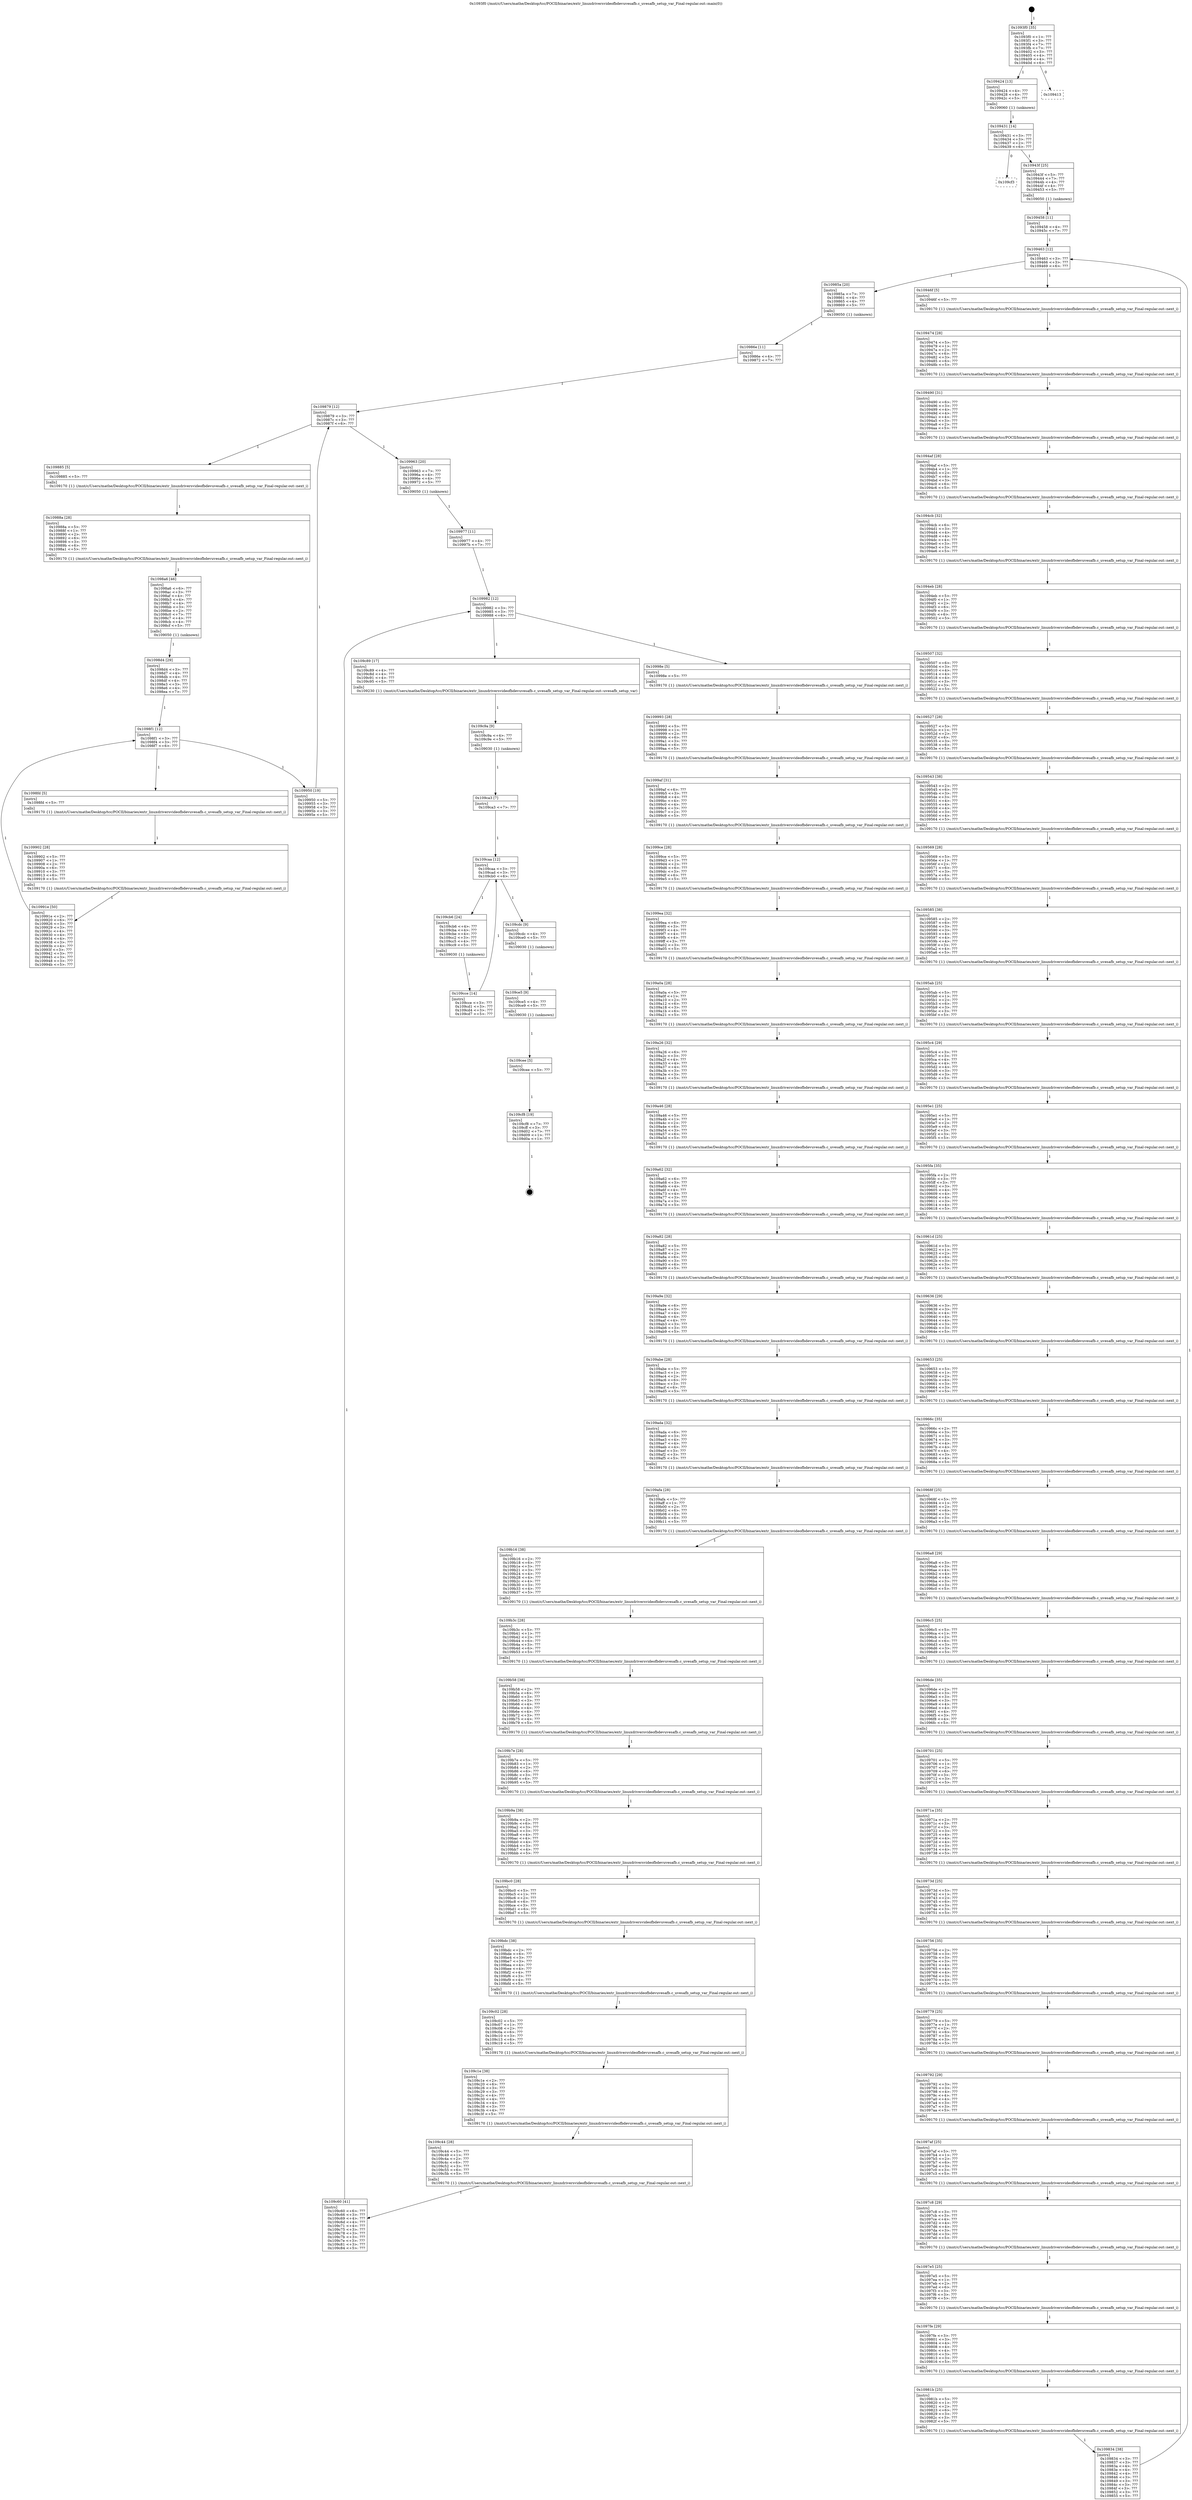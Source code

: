 digraph "0x1093f0" {
  label = "0x1093f0 (/mnt/c/Users/mathe/Desktop/tcc/POCII/binaries/extr_linuxdriversvideofbdevuvesafb.c_uvesafb_setup_var_Final-regular.out::main(0))"
  labelloc = "t"
  node[shape=record]

  Entry [label="",width=0.3,height=0.3,shape=circle,fillcolor=black,style=filled]
  "0x1093f0" [label="{
     0x1093f0 [35]\l
     | [instrs]\l
     &nbsp;&nbsp;0x1093f0 \<+1\>: ???\l
     &nbsp;&nbsp;0x1093f1 \<+3\>: ???\l
     &nbsp;&nbsp;0x1093f4 \<+7\>: ???\l
     &nbsp;&nbsp;0x1093fb \<+7\>: ???\l
     &nbsp;&nbsp;0x109402 \<+3\>: ???\l
     &nbsp;&nbsp;0x109405 \<+4\>: ???\l
     &nbsp;&nbsp;0x109409 \<+4\>: ???\l
     &nbsp;&nbsp;0x10940d \<+6\>: ???\l
  }"]
  "0x109424" [label="{
     0x109424 [13]\l
     | [instrs]\l
     &nbsp;&nbsp;0x109424 \<+4\>: ???\l
     &nbsp;&nbsp;0x109428 \<+4\>: ???\l
     &nbsp;&nbsp;0x10942c \<+5\>: ???\l
     | [calls]\l
     &nbsp;&nbsp;0x109060 \{1\} (unknown)\l
  }"]
  "0x109413" [label="{
     0x109413\l
  }", style=dashed]
  "0x109431" [label="{
     0x109431 [14]\l
     | [instrs]\l
     &nbsp;&nbsp;0x109431 \<+3\>: ???\l
     &nbsp;&nbsp;0x109434 \<+3\>: ???\l
     &nbsp;&nbsp;0x109437 \<+2\>: ???\l
     &nbsp;&nbsp;0x109439 \<+6\>: ???\l
  }"]
  "0x109cf3" [label="{
     0x109cf3\l
  }", style=dashed]
  "0x10943f" [label="{
     0x10943f [25]\l
     | [instrs]\l
     &nbsp;&nbsp;0x10943f \<+5\>: ???\l
     &nbsp;&nbsp;0x109444 \<+7\>: ???\l
     &nbsp;&nbsp;0x10944b \<+4\>: ???\l
     &nbsp;&nbsp;0x10944f \<+4\>: ???\l
     &nbsp;&nbsp;0x109453 \<+5\>: ???\l
     | [calls]\l
     &nbsp;&nbsp;0x109050 \{1\} (unknown)\l
  }"]
  Exit [label="",width=0.3,height=0.3,shape=circle,fillcolor=black,style=filled,peripheries=2]
  "0x109463" [label="{
     0x109463 [12]\l
     | [instrs]\l
     &nbsp;&nbsp;0x109463 \<+3\>: ???\l
     &nbsp;&nbsp;0x109466 \<+3\>: ???\l
     &nbsp;&nbsp;0x109469 \<+6\>: ???\l
  }"]
  "0x10985a" [label="{
     0x10985a [20]\l
     | [instrs]\l
     &nbsp;&nbsp;0x10985a \<+7\>: ???\l
     &nbsp;&nbsp;0x109861 \<+4\>: ???\l
     &nbsp;&nbsp;0x109865 \<+4\>: ???\l
     &nbsp;&nbsp;0x109869 \<+5\>: ???\l
     | [calls]\l
     &nbsp;&nbsp;0x109050 \{1\} (unknown)\l
  }"]
  "0x10946f" [label="{
     0x10946f [5]\l
     | [instrs]\l
     &nbsp;&nbsp;0x10946f \<+5\>: ???\l
     | [calls]\l
     &nbsp;&nbsp;0x109170 \{1\} (/mnt/c/Users/mathe/Desktop/tcc/POCII/binaries/extr_linuxdriversvideofbdevuvesafb.c_uvesafb_setup_var_Final-regular.out::next_i)\l
  }"]
  "0x109474" [label="{
     0x109474 [28]\l
     | [instrs]\l
     &nbsp;&nbsp;0x109474 \<+5\>: ???\l
     &nbsp;&nbsp;0x109479 \<+1\>: ???\l
     &nbsp;&nbsp;0x10947a \<+2\>: ???\l
     &nbsp;&nbsp;0x10947c \<+6\>: ???\l
     &nbsp;&nbsp;0x109482 \<+3\>: ???\l
     &nbsp;&nbsp;0x109485 \<+6\>: ???\l
     &nbsp;&nbsp;0x10948b \<+5\>: ???\l
     | [calls]\l
     &nbsp;&nbsp;0x109170 \{1\} (/mnt/c/Users/mathe/Desktop/tcc/POCII/binaries/extr_linuxdriversvideofbdevuvesafb.c_uvesafb_setup_var_Final-regular.out::next_i)\l
  }"]
  "0x109490" [label="{
     0x109490 [31]\l
     | [instrs]\l
     &nbsp;&nbsp;0x109490 \<+6\>: ???\l
     &nbsp;&nbsp;0x109496 \<+3\>: ???\l
     &nbsp;&nbsp;0x109499 \<+4\>: ???\l
     &nbsp;&nbsp;0x10949d \<+4\>: ???\l
     &nbsp;&nbsp;0x1094a1 \<+4\>: ???\l
     &nbsp;&nbsp;0x1094a5 \<+3\>: ???\l
     &nbsp;&nbsp;0x1094a8 \<+2\>: ???\l
     &nbsp;&nbsp;0x1094aa \<+5\>: ???\l
     | [calls]\l
     &nbsp;&nbsp;0x109170 \{1\} (/mnt/c/Users/mathe/Desktop/tcc/POCII/binaries/extr_linuxdriversvideofbdevuvesafb.c_uvesafb_setup_var_Final-regular.out::next_i)\l
  }"]
  "0x1094af" [label="{
     0x1094af [28]\l
     | [instrs]\l
     &nbsp;&nbsp;0x1094af \<+5\>: ???\l
     &nbsp;&nbsp;0x1094b4 \<+1\>: ???\l
     &nbsp;&nbsp;0x1094b5 \<+2\>: ???\l
     &nbsp;&nbsp;0x1094b7 \<+6\>: ???\l
     &nbsp;&nbsp;0x1094bd \<+3\>: ???\l
     &nbsp;&nbsp;0x1094c0 \<+6\>: ???\l
     &nbsp;&nbsp;0x1094c6 \<+5\>: ???\l
     | [calls]\l
     &nbsp;&nbsp;0x109170 \{1\} (/mnt/c/Users/mathe/Desktop/tcc/POCII/binaries/extr_linuxdriversvideofbdevuvesafb.c_uvesafb_setup_var_Final-regular.out::next_i)\l
  }"]
  "0x1094cb" [label="{
     0x1094cb [32]\l
     | [instrs]\l
     &nbsp;&nbsp;0x1094cb \<+6\>: ???\l
     &nbsp;&nbsp;0x1094d1 \<+3\>: ???\l
     &nbsp;&nbsp;0x1094d4 \<+4\>: ???\l
     &nbsp;&nbsp;0x1094d8 \<+4\>: ???\l
     &nbsp;&nbsp;0x1094dc \<+4\>: ???\l
     &nbsp;&nbsp;0x1094e0 \<+3\>: ???\l
     &nbsp;&nbsp;0x1094e3 \<+3\>: ???\l
     &nbsp;&nbsp;0x1094e6 \<+5\>: ???\l
     | [calls]\l
     &nbsp;&nbsp;0x109170 \{1\} (/mnt/c/Users/mathe/Desktop/tcc/POCII/binaries/extr_linuxdriversvideofbdevuvesafb.c_uvesafb_setup_var_Final-regular.out::next_i)\l
  }"]
  "0x1094eb" [label="{
     0x1094eb [28]\l
     | [instrs]\l
     &nbsp;&nbsp;0x1094eb \<+5\>: ???\l
     &nbsp;&nbsp;0x1094f0 \<+1\>: ???\l
     &nbsp;&nbsp;0x1094f1 \<+2\>: ???\l
     &nbsp;&nbsp;0x1094f3 \<+6\>: ???\l
     &nbsp;&nbsp;0x1094f9 \<+3\>: ???\l
     &nbsp;&nbsp;0x1094fc \<+6\>: ???\l
     &nbsp;&nbsp;0x109502 \<+5\>: ???\l
     | [calls]\l
     &nbsp;&nbsp;0x109170 \{1\} (/mnt/c/Users/mathe/Desktop/tcc/POCII/binaries/extr_linuxdriversvideofbdevuvesafb.c_uvesafb_setup_var_Final-regular.out::next_i)\l
  }"]
  "0x109507" [label="{
     0x109507 [32]\l
     | [instrs]\l
     &nbsp;&nbsp;0x109507 \<+6\>: ???\l
     &nbsp;&nbsp;0x10950d \<+3\>: ???\l
     &nbsp;&nbsp;0x109510 \<+4\>: ???\l
     &nbsp;&nbsp;0x109514 \<+4\>: ???\l
     &nbsp;&nbsp;0x109518 \<+4\>: ???\l
     &nbsp;&nbsp;0x10951c \<+3\>: ???\l
     &nbsp;&nbsp;0x10951f \<+3\>: ???\l
     &nbsp;&nbsp;0x109522 \<+5\>: ???\l
     | [calls]\l
     &nbsp;&nbsp;0x109170 \{1\} (/mnt/c/Users/mathe/Desktop/tcc/POCII/binaries/extr_linuxdriversvideofbdevuvesafb.c_uvesafb_setup_var_Final-regular.out::next_i)\l
  }"]
  "0x109527" [label="{
     0x109527 [28]\l
     | [instrs]\l
     &nbsp;&nbsp;0x109527 \<+5\>: ???\l
     &nbsp;&nbsp;0x10952c \<+1\>: ???\l
     &nbsp;&nbsp;0x10952d \<+2\>: ???\l
     &nbsp;&nbsp;0x10952f \<+6\>: ???\l
     &nbsp;&nbsp;0x109535 \<+3\>: ???\l
     &nbsp;&nbsp;0x109538 \<+6\>: ???\l
     &nbsp;&nbsp;0x10953e \<+5\>: ???\l
     | [calls]\l
     &nbsp;&nbsp;0x109170 \{1\} (/mnt/c/Users/mathe/Desktop/tcc/POCII/binaries/extr_linuxdriversvideofbdevuvesafb.c_uvesafb_setup_var_Final-regular.out::next_i)\l
  }"]
  "0x109543" [label="{
     0x109543 [38]\l
     | [instrs]\l
     &nbsp;&nbsp;0x109543 \<+2\>: ???\l
     &nbsp;&nbsp;0x109545 \<+6\>: ???\l
     &nbsp;&nbsp;0x10954b \<+3\>: ???\l
     &nbsp;&nbsp;0x10954e \<+3\>: ???\l
     &nbsp;&nbsp;0x109551 \<+4\>: ???\l
     &nbsp;&nbsp;0x109555 \<+4\>: ???\l
     &nbsp;&nbsp;0x109559 \<+4\>: ???\l
     &nbsp;&nbsp;0x10955d \<+3\>: ???\l
     &nbsp;&nbsp;0x109560 \<+4\>: ???\l
     &nbsp;&nbsp;0x109564 \<+5\>: ???\l
     | [calls]\l
     &nbsp;&nbsp;0x109170 \{1\} (/mnt/c/Users/mathe/Desktop/tcc/POCII/binaries/extr_linuxdriversvideofbdevuvesafb.c_uvesafb_setup_var_Final-regular.out::next_i)\l
  }"]
  "0x109569" [label="{
     0x109569 [28]\l
     | [instrs]\l
     &nbsp;&nbsp;0x109569 \<+5\>: ???\l
     &nbsp;&nbsp;0x10956e \<+1\>: ???\l
     &nbsp;&nbsp;0x10956f \<+2\>: ???\l
     &nbsp;&nbsp;0x109571 \<+6\>: ???\l
     &nbsp;&nbsp;0x109577 \<+3\>: ???\l
     &nbsp;&nbsp;0x10957a \<+6\>: ???\l
     &nbsp;&nbsp;0x109580 \<+5\>: ???\l
     | [calls]\l
     &nbsp;&nbsp;0x109170 \{1\} (/mnt/c/Users/mathe/Desktop/tcc/POCII/binaries/extr_linuxdriversvideofbdevuvesafb.c_uvesafb_setup_var_Final-regular.out::next_i)\l
  }"]
  "0x109585" [label="{
     0x109585 [38]\l
     | [instrs]\l
     &nbsp;&nbsp;0x109585 \<+2\>: ???\l
     &nbsp;&nbsp;0x109587 \<+6\>: ???\l
     &nbsp;&nbsp;0x10958d \<+3\>: ???\l
     &nbsp;&nbsp;0x109590 \<+3\>: ???\l
     &nbsp;&nbsp;0x109593 \<+4\>: ???\l
     &nbsp;&nbsp;0x109597 \<+4\>: ???\l
     &nbsp;&nbsp;0x10959b \<+4\>: ???\l
     &nbsp;&nbsp;0x10959f \<+3\>: ???\l
     &nbsp;&nbsp;0x1095a2 \<+4\>: ???\l
     &nbsp;&nbsp;0x1095a6 \<+5\>: ???\l
     | [calls]\l
     &nbsp;&nbsp;0x109170 \{1\} (/mnt/c/Users/mathe/Desktop/tcc/POCII/binaries/extr_linuxdriversvideofbdevuvesafb.c_uvesafb_setup_var_Final-regular.out::next_i)\l
  }"]
  "0x1095ab" [label="{
     0x1095ab [25]\l
     | [instrs]\l
     &nbsp;&nbsp;0x1095ab \<+5\>: ???\l
     &nbsp;&nbsp;0x1095b0 \<+1\>: ???\l
     &nbsp;&nbsp;0x1095b1 \<+2\>: ???\l
     &nbsp;&nbsp;0x1095b3 \<+6\>: ???\l
     &nbsp;&nbsp;0x1095b9 \<+3\>: ???\l
     &nbsp;&nbsp;0x1095bc \<+3\>: ???\l
     &nbsp;&nbsp;0x1095bf \<+5\>: ???\l
     | [calls]\l
     &nbsp;&nbsp;0x109170 \{1\} (/mnt/c/Users/mathe/Desktop/tcc/POCII/binaries/extr_linuxdriversvideofbdevuvesafb.c_uvesafb_setup_var_Final-regular.out::next_i)\l
  }"]
  "0x1095c4" [label="{
     0x1095c4 [29]\l
     | [instrs]\l
     &nbsp;&nbsp;0x1095c4 \<+3\>: ???\l
     &nbsp;&nbsp;0x1095c7 \<+3\>: ???\l
     &nbsp;&nbsp;0x1095ca \<+4\>: ???\l
     &nbsp;&nbsp;0x1095ce \<+4\>: ???\l
     &nbsp;&nbsp;0x1095d2 \<+4\>: ???\l
     &nbsp;&nbsp;0x1095d6 \<+3\>: ???\l
     &nbsp;&nbsp;0x1095d9 \<+3\>: ???\l
     &nbsp;&nbsp;0x1095dc \<+5\>: ???\l
     | [calls]\l
     &nbsp;&nbsp;0x109170 \{1\} (/mnt/c/Users/mathe/Desktop/tcc/POCII/binaries/extr_linuxdriversvideofbdevuvesafb.c_uvesafb_setup_var_Final-regular.out::next_i)\l
  }"]
  "0x1095e1" [label="{
     0x1095e1 [25]\l
     | [instrs]\l
     &nbsp;&nbsp;0x1095e1 \<+5\>: ???\l
     &nbsp;&nbsp;0x1095e6 \<+1\>: ???\l
     &nbsp;&nbsp;0x1095e7 \<+2\>: ???\l
     &nbsp;&nbsp;0x1095e9 \<+6\>: ???\l
     &nbsp;&nbsp;0x1095ef \<+3\>: ???\l
     &nbsp;&nbsp;0x1095f2 \<+3\>: ???\l
     &nbsp;&nbsp;0x1095f5 \<+5\>: ???\l
     | [calls]\l
     &nbsp;&nbsp;0x109170 \{1\} (/mnt/c/Users/mathe/Desktop/tcc/POCII/binaries/extr_linuxdriversvideofbdevuvesafb.c_uvesafb_setup_var_Final-regular.out::next_i)\l
  }"]
  "0x1095fa" [label="{
     0x1095fa [35]\l
     | [instrs]\l
     &nbsp;&nbsp;0x1095fa \<+2\>: ???\l
     &nbsp;&nbsp;0x1095fc \<+3\>: ???\l
     &nbsp;&nbsp;0x1095ff \<+3\>: ???\l
     &nbsp;&nbsp;0x109602 \<+3\>: ???\l
     &nbsp;&nbsp;0x109605 \<+4\>: ???\l
     &nbsp;&nbsp;0x109609 \<+4\>: ???\l
     &nbsp;&nbsp;0x10960d \<+4\>: ???\l
     &nbsp;&nbsp;0x109611 \<+3\>: ???\l
     &nbsp;&nbsp;0x109614 \<+4\>: ???\l
     &nbsp;&nbsp;0x109618 \<+5\>: ???\l
     | [calls]\l
     &nbsp;&nbsp;0x109170 \{1\} (/mnt/c/Users/mathe/Desktop/tcc/POCII/binaries/extr_linuxdriversvideofbdevuvesafb.c_uvesafb_setup_var_Final-regular.out::next_i)\l
  }"]
  "0x10961d" [label="{
     0x10961d [25]\l
     | [instrs]\l
     &nbsp;&nbsp;0x10961d \<+5\>: ???\l
     &nbsp;&nbsp;0x109622 \<+1\>: ???\l
     &nbsp;&nbsp;0x109623 \<+2\>: ???\l
     &nbsp;&nbsp;0x109625 \<+6\>: ???\l
     &nbsp;&nbsp;0x10962b \<+3\>: ???\l
     &nbsp;&nbsp;0x10962e \<+3\>: ???\l
     &nbsp;&nbsp;0x109631 \<+5\>: ???\l
     | [calls]\l
     &nbsp;&nbsp;0x109170 \{1\} (/mnt/c/Users/mathe/Desktop/tcc/POCII/binaries/extr_linuxdriversvideofbdevuvesafb.c_uvesafb_setup_var_Final-regular.out::next_i)\l
  }"]
  "0x109636" [label="{
     0x109636 [29]\l
     | [instrs]\l
     &nbsp;&nbsp;0x109636 \<+3\>: ???\l
     &nbsp;&nbsp;0x109639 \<+3\>: ???\l
     &nbsp;&nbsp;0x10963c \<+4\>: ???\l
     &nbsp;&nbsp;0x109640 \<+4\>: ???\l
     &nbsp;&nbsp;0x109644 \<+4\>: ???\l
     &nbsp;&nbsp;0x109648 \<+3\>: ???\l
     &nbsp;&nbsp;0x10964b \<+3\>: ???\l
     &nbsp;&nbsp;0x10964e \<+5\>: ???\l
     | [calls]\l
     &nbsp;&nbsp;0x109170 \{1\} (/mnt/c/Users/mathe/Desktop/tcc/POCII/binaries/extr_linuxdriversvideofbdevuvesafb.c_uvesafb_setup_var_Final-regular.out::next_i)\l
  }"]
  "0x109653" [label="{
     0x109653 [25]\l
     | [instrs]\l
     &nbsp;&nbsp;0x109653 \<+5\>: ???\l
     &nbsp;&nbsp;0x109658 \<+1\>: ???\l
     &nbsp;&nbsp;0x109659 \<+2\>: ???\l
     &nbsp;&nbsp;0x10965b \<+6\>: ???\l
     &nbsp;&nbsp;0x109661 \<+3\>: ???\l
     &nbsp;&nbsp;0x109664 \<+3\>: ???\l
     &nbsp;&nbsp;0x109667 \<+5\>: ???\l
     | [calls]\l
     &nbsp;&nbsp;0x109170 \{1\} (/mnt/c/Users/mathe/Desktop/tcc/POCII/binaries/extr_linuxdriversvideofbdevuvesafb.c_uvesafb_setup_var_Final-regular.out::next_i)\l
  }"]
  "0x10966c" [label="{
     0x10966c [35]\l
     | [instrs]\l
     &nbsp;&nbsp;0x10966c \<+2\>: ???\l
     &nbsp;&nbsp;0x10966e \<+3\>: ???\l
     &nbsp;&nbsp;0x109671 \<+3\>: ???\l
     &nbsp;&nbsp;0x109674 \<+3\>: ???\l
     &nbsp;&nbsp;0x109677 \<+4\>: ???\l
     &nbsp;&nbsp;0x10967b \<+4\>: ???\l
     &nbsp;&nbsp;0x10967f \<+4\>: ???\l
     &nbsp;&nbsp;0x109683 \<+3\>: ???\l
     &nbsp;&nbsp;0x109686 \<+4\>: ???\l
     &nbsp;&nbsp;0x10968a \<+5\>: ???\l
     | [calls]\l
     &nbsp;&nbsp;0x109170 \{1\} (/mnt/c/Users/mathe/Desktop/tcc/POCII/binaries/extr_linuxdriversvideofbdevuvesafb.c_uvesafb_setup_var_Final-regular.out::next_i)\l
  }"]
  "0x10968f" [label="{
     0x10968f [25]\l
     | [instrs]\l
     &nbsp;&nbsp;0x10968f \<+5\>: ???\l
     &nbsp;&nbsp;0x109694 \<+1\>: ???\l
     &nbsp;&nbsp;0x109695 \<+2\>: ???\l
     &nbsp;&nbsp;0x109697 \<+6\>: ???\l
     &nbsp;&nbsp;0x10969d \<+3\>: ???\l
     &nbsp;&nbsp;0x1096a0 \<+3\>: ???\l
     &nbsp;&nbsp;0x1096a3 \<+5\>: ???\l
     | [calls]\l
     &nbsp;&nbsp;0x109170 \{1\} (/mnt/c/Users/mathe/Desktop/tcc/POCII/binaries/extr_linuxdriversvideofbdevuvesafb.c_uvesafb_setup_var_Final-regular.out::next_i)\l
  }"]
  "0x1096a8" [label="{
     0x1096a8 [29]\l
     | [instrs]\l
     &nbsp;&nbsp;0x1096a8 \<+3\>: ???\l
     &nbsp;&nbsp;0x1096ab \<+3\>: ???\l
     &nbsp;&nbsp;0x1096ae \<+4\>: ???\l
     &nbsp;&nbsp;0x1096b2 \<+4\>: ???\l
     &nbsp;&nbsp;0x1096b6 \<+4\>: ???\l
     &nbsp;&nbsp;0x1096ba \<+3\>: ???\l
     &nbsp;&nbsp;0x1096bd \<+3\>: ???\l
     &nbsp;&nbsp;0x1096c0 \<+5\>: ???\l
     | [calls]\l
     &nbsp;&nbsp;0x109170 \{1\} (/mnt/c/Users/mathe/Desktop/tcc/POCII/binaries/extr_linuxdriversvideofbdevuvesafb.c_uvesafb_setup_var_Final-regular.out::next_i)\l
  }"]
  "0x1096c5" [label="{
     0x1096c5 [25]\l
     | [instrs]\l
     &nbsp;&nbsp;0x1096c5 \<+5\>: ???\l
     &nbsp;&nbsp;0x1096ca \<+1\>: ???\l
     &nbsp;&nbsp;0x1096cb \<+2\>: ???\l
     &nbsp;&nbsp;0x1096cd \<+6\>: ???\l
     &nbsp;&nbsp;0x1096d3 \<+3\>: ???\l
     &nbsp;&nbsp;0x1096d6 \<+3\>: ???\l
     &nbsp;&nbsp;0x1096d9 \<+5\>: ???\l
     | [calls]\l
     &nbsp;&nbsp;0x109170 \{1\} (/mnt/c/Users/mathe/Desktop/tcc/POCII/binaries/extr_linuxdriversvideofbdevuvesafb.c_uvesafb_setup_var_Final-regular.out::next_i)\l
  }"]
  "0x1096de" [label="{
     0x1096de [35]\l
     | [instrs]\l
     &nbsp;&nbsp;0x1096de \<+2\>: ???\l
     &nbsp;&nbsp;0x1096e0 \<+3\>: ???\l
     &nbsp;&nbsp;0x1096e3 \<+3\>: ???\l
     &nbsp;&nbsp;0x1096e6 \<+3\>: ???\l
     &nbsp;&nbsp;0x1096e9 \<+4\>: ???\l
     &nbsp;&nbsp;0x1096ed \<+4\>: ???\l
     &nbsp;&nbsp;0x1096f1 \<+4\>: ???\l
     &nbsp;&nbsp;0x1096f5 \<+3\>: ???\l
     &nbsp;&nbsp;0x1096f8 \<+4\>: ???\l
     &nbsp;&nbsp;0x1096fc \<+5\>: ???\l
     | [calls]\l
     &nbsp;&nbsp;0x109170 \{1\} (/mnt/c/Users/mathe/Desktop/tcc/POCII/binaries/extr_linuxdriversvideofbdevuvesafb.c_uvesafb_setup_var_Final-regular.out::next_i)\l
  }"]
  "0x109701" [label="{
     0x109701 [25]\l
     | [instrs]\l
     &nbsp;&nbsp;0x109701 \<+5\>: ???\l
     &nbsp;&nbsp;0x109706 \<+1\>: ???\l
     &nbsp;&nbsp;0x109707 \<+2\>: ???\l
     &nbsp;&nbsp;0x109709 \<+6\>: ???\l
     &nbsp;&nbsp;0x10970f \<+3\>: ???\l
     &nbsp;&nbsp;0x109712 \<+3\>: ???\l
     &nbsp;&nbsp;0x109715 \<+5\>: ???\l
     | [calls]\l
     &nbsp;&nbsp;0x109170 \{1\} (/mnt/c/Users/mathe/Desktop/tcc/POCII/binaries/extr_linuxdriversvideofbdevuvesafb.c_uvesafb_setup_var_Final-regular.out::next_i)\l
  }"]
  "0x10971a" [label="{
     0x10971a [35]\l
     | [instrs]\l
     &nbsp;&nbsp;0x10971a \<+2\>: ???\l
     &nbsp;&nbsp;0x10971c \<+3\>: ???\l
     &nbsp;&nbsp;0x10971f \<+3\>: ???\l
     &nbsp;&nbsp;0x109722 \<+3\>: ???\l
     &nbsp;&nbsp;0x109725 \<+4\>: ???\l
     &nbsp;&nbsp;0x109729 \<+4\>: ???\l
     &nbsp;&nbsp;0x10972d \<+4\>: ???\l
     &nbsp;&nbsp;0x109731 \<+3\>: ???\l
     &nbsp;&nbsp;0x109734 \<+4\>: ???\l
     &nbsp;&nbsp;0x109738 \<+5\>: ???\l
     | [calls]\l
     &nbsp;&nbsp;0x109170 \{1\} (/mnt/c/Users/mathe/Desktop/tcc/POCII/binaries/extr_linuxdriversvideofbdevuvesafb.c_uvesafb_setup_var_Final-regular.out::next_i)\l
  }"]
  "0x10973d" [label="{
     0x10973d [25]\l
     | [instrs]\l
     &nbsp;&nbsp;0x10973d \<+5\>: ???\l
     &nbsp;&nbsp;0x109742 \<+1\>: ???\l
     &nbsp;&nbsp;0x109743 \<+2\>: ???\l
     &nbsp;&nbsp;0x109745 \<+6\>: ???\l
     &nbsp;&nbsp;0x10974b \<+3\>: ???\l
     &nbsp;&nbsp;0x10974e \<+3\>: ???\l
     &nbsp;&nbsp;0x109751 \<+5\>: ???\l
     | [calls]\l
     &nbsp;&nbsp;0x109170 \{1\} (/mnt/c/Users/mathe/Desktop/tcc/POCII/binaries/extr_linuxdriversvideofbdevuvesafb.c_uvesafb_setup_var_Final-regular.out::next_i)\l
  }"]
  "0x109756" [label="{
     0x109756 [35]\l
     | [instrs]\l
     &nbsp;&nbsp;0x109756 \<+2\>: ???\l
     &nbsp;&nbsp;0x109758 \<+3\>: ???\l
     &nbsp;&nbsp;0x10975b \<+3\>: ???\l
     &nbsp;&nbsp;0x10975e \<+3\>: ???\l
     &nbsp;&nbsp;0x109761 \<+4\>: ???\l
     &nbsp;&nbsp;0x109765 \<+4\>: ???\l
     &nbsp;&nbsp;0x109769 \<+4\>: ???\l
     &nbsp;&nbsp;0x10976d \<+3\>: ???\l
     &nbsp;&nbsp;0x109770 \<+4\>: ???\l
     &nbsp;&nbsp;0x109774 \<+5\>: ???\l
     | [calls]\l
     &nbsp;&nbsp;0x109170 \{1\} (/mnt/c/Users/mathe/Desktop/tcc/POCII/binaries/extr_linuxdriversvideofbdevuvesafb.c_uvesafb_setup_var_Final-regular.out::next_i)\l
  }"]
  "0x109779" [label="{
     0x109779 [25]\l
     | [instrs]\l
     &nbsp;&nbsp;0x109779 \<+5\>: ???\l
     &nbsp;&nbsp;0x10977e \<+1\>: ???\l
     &nbsp;&nbsp;0x10977f \<+2\>: ???\l
     &nbsp;&nbsp;0x109781 \<+6\>: ???\l
     &nbsp;&nbsp;0x109787 \<+3\>: ???\l
     &nbsp;&nbsp;0x10978a \<+3\>: ???\l
     &nbsp;&nbsp;0x10978d \<+5\>: ???\l
     | [calls]\l
     &nbsp;&nbsp;0x109170 \{1\} (/mnt/c/Users/mathe/Desktop/tcc/POCII/binaries/extr_linuxdriversvideofbdevuvesafb.c_uvesafb_setup_var_Final-regular.out::next_i)\l
  }"]
  "0x109792" [label="{
     0x109792 [29]\l
     | [instrs]\l
     &nbsp;&nbsp;0x109792 \<+3\>: ???\l
     &nbsp;&nbsp;0x109795 \<+3\>: ???\l
     &nbsp;&nbsp;0x109798 \<+4\>: ???\l
     &nbsp;&nbsp;0x10979c \<+4\>: ???\l
     &nbsp;&nbsp;0x1097a0 \<+4\>: ???\l
     &nbsp;&nbsp;0x1097a4 \<+3\>: ???\l
     &nbsp;&nbsp;0x1097a7 \<+3\>: ???\l
     &nbsp;&nbsp;0x1097aa \<+5\>: ???\l
     | [calls]\l
     &nbsp;&nbsp;0x109170 \{1\} (/mnt/c/Users/mathe/Desktop/tcc/POCII/binaries/extr_linuxdriversvideofbdevuvesafb.c_uvesafb_setup_var_Final-regular.out::next_i)\l
  }"]
  "0x1097af" [label="{
     0x1097af [25]\l
     | [instrs]\l
     &nbsp;&nbsp;0x1097af \<+5\>: ???\l
     &nbsp;&nbsp;0x1097b4 \<+1\>: ???\l
     &nbsp;&nbsp;0x1097b5 \<+2\>: ???\l
     &nbsp;&nbsp;0x1097b7 \<+6\>: ???\l
     &nbsp;&nbsp;0x1097bd \<+3\>: ???\l
     &nbsp;&nbsp;0x1097c0 \<+3\>: ???\l
     &nbsp;&nbsp;0x1097c3 \<+5\>: ???\l
     | [calls]\l
     &nbsp;&nbsp;0x109170 \{1\} (/mnt/c/Users/mathe/Desktop/tcc/POCII/binaries/extr_linuxdriversvideofbdevuvesafb.c_uvesafb_setup_var_Final-regular.out::next_i)\l
  }"]
  "0x1097c8" [label="{
     0x1097c8 [29]\l
     | [instrs]\l
     &nbsp;&nbsp;0x1097c8 \<+3\>: ???\l
     &nbsp;&nbsp;0x1097cb \<+3\>: ???\l
     &nbsp;&nbsp;0x1097ce \<+4\>: ???\l
     &nbsp;&nbsp;0x1097d2 \<+4\>: ???\l
     &nbsp;&nbsp;0x1097d6 \<+4\>: ???\l
     &nbsp;&nbsp;0x1097da \<+3\>: ???\l
     &nbsp;&nbsp;0x1097dd \<+3\>: ???\l
     &nbsp;&nbsp;0x1097e0 \<+5\>: ???\l
     | [calls]\l
     &nbsp;&nbsp;0x109170 \{1\} (/mnt/c/Users/mathe/Desktop/tcc/POCII/binaries/extr_linuxdriversvideofbdevuvesafb.c_uvesafb_setup_var_Final-regular.out::next_i)\l
  }"]
  "0x1097e5" [label="{
     0x1097e5 [25]\l
     | [instrs]\l
     &nbsp;&nbsp;0x1097e5 \<+5\>: ???\l
     &nbsp;&nbsp;0x1097ea \<+1\>: ???\l
     &nbsp;&nbsp;0x1097eb \<+2\>: ???\l
     &nbsp;&nbsp;0x1097ed \<+6\>: ???\l
     &nbsp;&nbsp;0x1097f3 \<+3\>: ???\l
     &nbsp;&nbsp;0x1097f6 \<+3\>: ???\l
     &nbsp;&nbsp;0x1097f9 \<+5\>: ???\l
     | [calls]\l
     &nbsp;&nbsp;0x109170 \{1\} (/mnt/c/Users/mathe/Desktop/tcc/POCII/binaries/extr_linuxdriversvideofbdevuvesafb.c_uvesafb_setup_var_Final-regular.out::next_i)\l
  }"]
  "0x1097fe" [label="{
     0x1097fe [29]\l
     | [instrs]\l
     &nbsp;&nbsp;0x1097fe \<+3\>: ???\l
     &nbsp;&nbsp;0x109801 \<+3\>: ???\l
     &nbsp;&nbsp;0x109804 \<+4\>: ???\l
     &nbsp;&nbsp;0x109808 \<+4\>: ???\l
     &nbsp;&nbsp;0x10980c \<+4\>: ???\l
     &nbsp;&nbsp;0x109810 \<+3\>: ???\l
     &nbsp;&nbsp;0x109813 \<+3\>: ???\l
     &nbsp;&nbsp;0x109816 \<+5\>: ???\l
     | [calls]\l
     &nbsp;&nbsp;0x109170 \{1\} (/mnt/c/Users/mathe/Desktop/tcc/POCII/binaries/extr_linuxdriversvideofbdevuvesafb.c_uvesafb_setup_var_Final-regular.out::next_i)\l
  }"]
  "0x10981b" [label="{
     0x10981b [25]\l
     | [instrs]\l
     &nbsp;&nbsp;0x10981b \<+5\>: ???\l
     &nbsp;&nbsp;0x109820 \<+1\>: ???\l
     &nbsp;&nbsp;0x109821 \<+2\>: ???\l
     &nbsp;&nbsp;0x109823 \<+6\>: ???\l
     &nbsp;&nbsp;0x109829 \<+3\>: ???\l
     &nbsp;&nbsp;0x10982c \<+3\>: ???\l
     &nbsp;&nbsp;0x10982f \<+5\>: ???\l
     | [calls]\l
     &nbsp;&nbsp;0x109170 \{1\} (/mnt/c/Users/mathe/Desktop/tcc/POCII/binaries/extr_linuxdriversvideofbdevuvesafb.c_uvesafb_setup_var_Final-regular.out::next_i)\l
  }"]
  "0x109834" [label="{
     0x109834 [38]\l
     | [instrs]\l
     &nbsp;&nbsp;0x109834 \<+3\>: ???\l
     &nbsp;&nbsp;0x109837 \<+3\>: ???\l
     &nbsp;&nbsp;0x10983a \<+4\>: ???\l
     &nbsp;&nbsp;0x10983e \<+4\>: ???\l
     &nbsp;&nbsp;0x109842 \<+4\>: ???\l
     &nbsp;&nbsp;0x109846 \<+3\>: ???\l
     &nbsp;&nbsp;0x109849 \<+3\>: ???\l
     &nbsp;&nbsp;0x10984c \<+3\>: ???\l
     &nbsp;&nbsp;0x10984f \<+3\>: ???\l
     &nbsp;&nbsp;0x109852 \<+3\>: ???\l
     &nbsp;&nbsp;0x109855 \<+5\>: ???\l
  }"]
  "0x109458" [label="{
     0x109458 [11]\l
     | [instrs]\l
     &nbsp;&nbsp;0x109458 \<+4\>: ???\l
     &nbsp;&nbsp;0x10945c \<+7\>: ???\l
  }"]
  "0x109879" [label="{
     0x109879 [12]\l
     | [instrs]\l
     &nbsp;&nbsp;0x109879 \<+3\>: ???\l
     &nbsp;&nbsp;0x10987c \<+3\>: ???\l
     &nbsp;&nbsp;0x10987f \<+6\>: ???\l
  }"]
  "0x109963" [label="{
     0x109963 [20]\l
     | [instrs]\l
     &nbsp;&nbsp;0x109963 \<+7\>: ???\l
     &nbsp;&nbsp;0x10996a \<+4\>: ???\l
     &nbsp;&nbsp;0x10996e \<+4\>: ???\l
     &nbsp;&nbsp;0x109972 \<+5\>: ???\l
     | [calls]\l
     &nbsp;&nbsp;0x109050 \{1\} (unknown)\l
  }"]
  "0x109885" [label="{
     0x109885 [5]\l
     | [instrs]\l
     &nbsp;&nbsp;0x109885 \<+5\>: ???\l
     | [calls]\l
     &nbsp;&nbsp;0x109170 \{1\} (/mnt/c/Users/mathe/Desktop/tcc/POCII/binaries/extr_linuxdriversvideofbdevuvesafb.c_uvesafb_setup_var_Final-regular.out::next_i)\l
  }"]
  "0x10988a" [label="{
     0x10988a [28]\l
     | [instrs]\l
     &nbsp;&nbsp;0x10988a \<+5\>: ???\l
     &nbsp;&nbsp;0x10988f \<+1\>: ???\l
     &nbsp;&nbsp;0x109890 \<+2\>: ???\l
     &nbsp;&nbsp;0x109892 \<+6\>: ???\l
     &nbsp;&nbsp;0x109898 \<+3\>: ???\l
     &nbsp;&nbsp;0x10989b \<+6\>: ???\l
     &nbsp;&nbsp;0x1098a1 \<+5\>: ???\l
     | [calls]\l
     &nbsp;&nbsp;0x109170 \{1\} (/mnt/c/Users/mathe/Desktop/tcc/POCII/binaries/extr_linuxdriversvideofbdevuvesafb.c_uvesafb_setup_var_Final-regular.out::next_i)\l
  }"]
  "0x1098a6" [label="{
     0x1098a6 [46]\l
     | [instrs]\l
     &nbsp;&nbsp;0x1098a6 \<+6\>: ???\l
     &nbsp;&nbsp;0x1098ac \<+3\>: ???\l
     &nbsp;&nbsp;0x1098af \<+4\>: ???\l
     &nbsp;&nbsp;0x1098b3 \<+4\>: ???\l
     &nbsp;&nbsp;0x1098b7 \<+4\>: ???\l
     &nbsp;&nbsp;0x1098bb \<+3\>: ???\l
     &nbsp;&nbsp;0x1098be \<+2\>: ???\l
     &nbsp;&nbsp;0x1098c0 \<+7\>: ???\l
     &nbsp;&nbsp;0x1098c7 \<+4\>: ???\l
     &nbsp;&nbsp;0x1098cb \<+4\>: ???\l
     &nbsp;&nbsp;0x1098cf \<+5\>: ???\l
     | [calls]\l
     &nbsp;&nbsp;0x109050 \{1\} (unknown)\l
  }"]
  "0x1098f1" [label="{
     0x1098f1 [12]\l
     | [instrs]\l
     &nbsp;&nbsp;0x1098f1 \<+3\>: ???\l
     &nbsp;&nbsp;0x1098f4 \<+3\>: ???\l
     &nbsp;&nbsp;0x1098f7 \<+6\>: ???\l
  }"]
  "0x109950" [label="{
     0x109950 [19]\l
     | [instrs]\l
     &nbsp;&nbsp;0x109950 \<+5\>: ???\l
     &nbsp;&nbsp;0x109955 \<+3\>: ???\l
     &nbsp;&nbsp;0x109958 \<+3\>: ???\l
     &nbsp;&nbsp;0x10995b \<+3\>: ???\l
     &nbsp;&nbsp;0x10995e \<+5\>: ???\l
  }"]
  "0x1098fd" [label="{
     0x1098fd [5]\l
     | [instrs]\l
     &nbsp;&nbsp;0x1098fd \<+5\>: ???\l
     | [calls]\l
     &nbsp;&nbsp;0x109170 \{1\} (/mnt/c/Users/mathe/Desktop/tcc/POCII/binaries/extr_linuxdriversvideofbdevuvesafb.c_uvesafb_setup_var_Final-regular.out::next_i)\l
  }"]
  "0x109902" [label="{
     0x109902 [28]\l
     | [instrs]\l
     &nbsp;&nbsp;0x109902 \<+5\>: ???\l
     &nbsp;&nbsp;0x109907 \<+1\>: ???\l
     &nbsp;&nbsp;0x109908 \<+2\>: ???\l
     &nbsp;&nbsp;0x10990a \<+6\>: ???\l
     &nbsp;&nbsp;0x109910 \<+3\>: ???\l
     &nbsp;&nbsp;0x109913 \<+6\>: ???\l
     &nbsp;&nbsp;0x109919 \<+5\>: ???\l
     | [calls]\l
     &nbsp;&nbsp;0x109170 \{1\} (/mnt/c/Users/mathe/Desktop/tcc/POCII/binaries/extr_linuxdriversvideofbdevuvesafb.c_uvesafb_setup_var_Final-regular.out::next_i)\l
  }"]
  "0x10991e" [label="{
     0x10991e [50]\l
     | [instrs]\l
     &nbsp;&nbsp;0x10991e \<+2\>: ???\l
     &nbsp;&nbsp;0x109920 \<+6\>: ???\l
     &nbsp;&nbsp;0x109926 \<+3\>: ???\l
     &nbsp;&nbsp;0x109929 \<+3\>: ???\l
     &nbsp;&nbsp;0x10992c \<+4\>: ???\l
     &nbsp;&nbsp;0x109930 \<+4\>: ???\l
     &nbsp;&nbsp;0x109934 \<+4\>: ???\l
     &nbsp;&nbsp;0x109938 \<+3\>: ???\l
     &nbsp;&nbsp;0x10993b \<+4\>: ???\l
     &nbsp;&nbsp;0x10993f \<+3\>: ???\l
     &nbsp;&nbsp;0x109942 \<+3\>: ???\l
     &nbsp;&nbsp;0x109945 \<+3\>: ???\l
     &nbsp;&nbsp;0x109948 \<+3\>: ???\l
     &nbsp;&nbsp;0x10994b \<+5\>: ???\l
  }"]
  "0x1098d4" [label="{
     0x1098d4 [29]\l
     | [instrs]\l
     &nbsp;&nbsp;0x1098d4 \<+3\>: ???\l
     &nbsp;&nbsp;0x1098d7 \<+4\>: ???\l
     &nbsp;&nbsp;0x1098db \<+4\>: ???\l
     &nbsp;&nbsp;0x1098df \<+4\>: ???\l
     &nbsp;&nbsp;0x1098e3 \<+3\>: ???\l
     &nbsp;&nbsp;0x1098e6 \<+4\>: ???\l
     &nbsp;&nbsp;0x1098ea \<+7\>: ???\l
  }"]
  "0x109cf8" [label="{
     0x109cf8 [19]\l
     | [instrs]\l
     &nbsp;&nbsp;0x109cf8 \<+7\>: ???\l
     &nbsp;&nbsp;0x109cff \<+3\>: ???\l
     &nbsp;&nbsp;0x109d02 \<+7\>: ???\l
     &nbsp;&nbsp;0x109d09 \<+1\>: ???\l
     &nbsp;&nbsp;0x109d0a \<+1\>: ???\l
  }"]
  "0x10986e" [label="{
     0x10986e [11]\l
     | [instrs]\l
     &nbsp;&nbsp;0x10986e \<+4\>: ???\l
     &nbsp;&nbsp;0x109872 \<+7\>: ???\l
  }"]
  "0x109982" [label="{
     0x109982 [12]\l
     | [instrs]\l
     &nbsp;&nbsp;0x109982 \<+3\>: ???\l
     &nbsp;&nbsp;0x109985 \<+3\>: ???\l
     &nbsp;&nbsp;0x109988 \<+6\>: ???\l
  }"]
  "0x109c89" [label="{
     0x109c89 [17]\l
     | [instrs]\l
     &nbsp;&nbsp;0x109c89 \<+4\>: ???\l
     &nbsp;&nbsp;0x109c8d \<+4\>: ???\l
     &nbsp;&nbsp;0x109c91 \<+4\>: ???\l
     &nbsp;&nbsp;0x109c95 \<+5\>: ???\l
     | [calls]\l
     &nbsp;&nbsp;0x109230 \{1\} (/mnt/c/Users/mathe/Desktop/tcc/POCII/binaries/extr_linuxdriversvideofbdevuvesafb.c_uvesafb_setup_var_Final-regular.out::uvesafb_setup_var)\l
  }"]
  "0x10998e" [label="{
     0x10998e [5]\l
     | [instrs]\l
     &nbsp;&nbsp;0x10998e \<+5\>: ???\l
     | [calls]\l
     &nbsp;&nbsp;0x109170 \{1\} (/mnt/c/Users/mathe/Desktop/tcc/POCII/binaries/extr_linuxdriversvideofbdevuvesafb.c_uvesafb_setup_var_Final-regular.out::next_i)\l
  }"]
  "0x109993" [label="{
     0x109993 [28]\l
     | [instrs]\l
     &nbsp;&nbsp;0x109993 \<+5\>: ???\l
     &nbsp;&nbsp;0x109998 \<+1\>: ???\l
     &nbsp;&nbsp;0x109999 \<+2\>: ???\l
     &nbsp;&nbsp;0x10999b \<+6\>: ???\l
     &nbsp;&nbsp;0x1099a1 \<+3\>: ???\l
     &nbsp;&nbsp;0x1099a4 \<+6\>: ???\l
     &nbsp;&nbsp;0x1099aa \<+5\>: ???\l
     | [calls]\l
     &nbsp;&nbsp;0x109170 \{1\} (/mnt/c/Users/mathe/Desktop/tcc/POCII/binaries/extr_linuxdriversvideofbdevuvesafb.c_uvesafb_setup_var_Final-regular.out::next_i)\l
  }"]
  "0x1099af" [label="{
     0x1099af [31]\l
     | [instrs]\l
     &nbsp;&nbsp;0x1099af \<+6\>: ???\l
     &nbsp;&nbsp;0x1099b5 \<+3\>: ???\l
     &nbsp;&nbsp;0x1099b8 \<+4\>: ???\l
     &nbsp;&nbsp;0x1099bc \<+4\>: ???\l
     &nbsp;&nbsp;0x1099c0 \<+4\>: ???\l
     &nbsp;&nbsp;0x1099c4 \<+3\>: ???\l
     &nbsp;&nbsp;0x1099c7 \<+2\>: ???\l
     &nbsp;&nbsp;0x1099c9 \<+5\>: ???\l
     | [calls]\l
     &nbsp;&nbsp;0x109170 \{1\} (/mnt/c/Users/mathe/Desktop/tcc/POCII/binaries/extr_linuxdriversvideofbdevuvesafb.c_uvesafb_setup_var_Final-regular.out::next_i)\l
  }"]
  "0x1099ce" [label="{
     0x1099ce [28]\l
     | [instrs]\l
     &nbsp;&nbsp;0x1099ce \<+5\>: ???\l
     &nbsp;&nbsp;0x1099d3 \<+1\>: ???\l
     &nbsp;&nbsp;0x1099d4 \<+2\>: ???\l
     &nbsp;&nbsp;0x1099d6 \<+6\>: ???\l
     &nbsp;&nbsp;0x1099dc \<+3\>: ???\l
     &nbsp;&nbsp;0x1099df \<+6\>: ???\l
     &nbsp;&nbsp;0x1099e5 \<+5\>: ???\l
     | [calls]\l
     &nbsp;&nbsp;0x109170 \{1\} (/mnt/c/Users/mathe/Desktop/tcc/POCII/binaries/extr_linuxdriversvideofbdevuvesafb.c_uvesafb_setup_var_Final-regular.out::next_i)\l
  }"]
  "0x1099ea" [label="{
     0x1099ea [32]\l
     | [instrs]\l
     &nbsp;&nbsp;0x1099ea \<+6\>: ???\l
     &nbsp;&nbsp;0x1099f0 \<+3\>: ???\l
     &nbsp;&nbsp;0x1099f3 \<+4\>: ???\l
     &nbsp;&nbsp;0x1099f7 \<+4\>: ???\l
     &nbsp;&nbsp;0x1099fb \<+4\>: ???\l
     &nbsp;&nbsp;0x1099ff \<+3\>: ???\l
     &nbsp;&nbsp;0x109a02 \<+3\>: ???\l
     &nbsp;&nbsp;0x109a05 \<+5\>: ???\l
     | [calls]\l
     &nbsp;&nbsp;0x109170 \{1\} (/mnt/c/Users/mathe/Desktop/tcc/POCII/binaries/extr_linuxdriversvideofbdevuvesafb.c_uvesafb_setup_var_Final-regular.out::next_i)\l
  }"]
  "0x109a0a" [label="{
     0x109a0a [28]\l
     | [instrs]\l
     &nbsp;&nbsp;0x109a0a \<+5\>: ???\l
     &nbsp;&nbsp;0x109a0f \<+1\>: ???\l
     &nbsp;&nbsp;0x109a10 \<+2\>: ???\l
     &nbsp;&nbsp;0x109a12 \<+6\>: ???\l
     &nbsp;&nbsp;0x109a18 \<+3\>: ???\l
     &nbsp;&nbsp;0x109a1b \<+6\>: ???\l
     &nbsp;&nbsp;0x109a21 \<+5\>: ???\l
     | [calls]\l
     &nbsp;&nbsp;0x109170 \{1\} (/mnt/c/Users/mathe/Desktop/tcc/POCII/binaries/extr_linuxdriversvideofbdevuvesafb.c_uvesafb_setup_var_Final-regular.out::next_i)\l
  }"]
  "0x109a26" [label="{
     0x109a26 [32]\l
     | [instrs]\l
     &nbsp;&nbsp;0x109a26 \<+6\>: ???\l
     &nbsp;&nbsp;0x109a2c \<+3\>: ???\l
     &nbsp;&nbsp;0x109a2f \<+4\>: ???\l
     &nbsp;&nbsp;0x109a33 \<+4\>: ???\l
     &nbsp;&nbsp;0x109a37 \<+4\>: ???\l
     &nbsp;&nbsp;0x109a3b \<+3\>: ???\l
     &nbsp;&nbsp;0x109a3e \<+3\>: ???\l
     &nbsp;&nbsp;0x109a41 \<+5\>: ???\l
     | [calls]\l
     &nbsp;&nbsp;0x109170 \{1\} (/mnt/c/Users/mathe/Desktop/tcc/POCII/binaries/extr_linuxdriversvideofbdevuvesafb.c_uvesafb_setup_var_Final-regular.out::next_i)\l
  }"]
  "0x109a46" [label="{
     0x109a46 [28]\l
     | [instrs]\l
     &nbsp;&nbsp;0x109a46 \<+5\>: ???\l
     &nbsp;&nbsp;0x109a4b \<+1\>: ???\l
     &nbsp;&nbsp;0x109a4c \<+2\>: ???\l
     &nbsp;&nbsp;0x109a4e \<+6\>: ???\l
     &nbsp;&nbsp;0x109a54 \<+3\>: ???\l
     &nbsp;&nbsp;0x109a57 \<+6\>: ???\l
     &nbsp;&nbsp;0x109a5d \<+5\>: ???\l
     | [calls]\l
     &nbsp;&nbsp;0x109170 \{1\} (/mnt/c/Users/mathe/Desktop/tcc/POCII/binaries/extr_linuxdriversvideofbdevuvesafb.c_uvesafb_setup_var_Final-regular.out::next_i)\l
  }"]
  "0x109a62" [label="{
     0x109a62 [32]\l
     | [instrs]\l
     &nbsp;&nbsp;0x109a62 \<+6\>: ???\l
     &nbsp;&nbsp;0x109a68 \<+3\>: ???\l
     &nbsp;&nbsp;0x109a6b \<+4\>: ???\l
     &nbsp;&nbsp;0x109a6f \<+4\>: ???\l
     &nbsp;&nbsp;0x109a73 \<+4\>: ???\l
     &nbsp;&nbsp;0x109a77 \<+3\>: ???\l
     &nbsp;&nbsp;0x109a7a \<+3\>: ???\l
     &nbsp;&nbsp;0x109a7d \<+5\>: ???\l
     | [calls]\l
     &nbsp;&nbsp;0x109170 \{1\} (/mnt/c/Users/mathe/Desktop/tcc/POCII/binaries/extr_linuxdriversvideofbdevuvesafb.c_uvesafb_setup_var_Final-regular.out::next_i)\l
  }"]
  "0x109a82" [label="{
     0x109a82 [28]\l
     | [instrs]\l
     &nbsp;&nbsp;0x109a82 \<+5\>: ???\l
     &nbsp;&nbsp;0x109a87 \<+1\>: ???\l
     &nbsp;&nbsp;0x109a88 \<+2\>: ???\l
     &nbsp;&nbsp;0x109a8a \<+6\>: ???\l
     &nbsp;&nbsp;0x109a90 \<+3\>: ???\l
     &nbsp;&nbsp;0x109a93 \<+6\>: ???\l
     &nbsp;&nbsp;0x109a99 \<+5\>: ???\l
     | [calls]\l
     &nbsp;&nbsp;0x109170 \{1\} (/mnt/c/Users/mathe/Desktop/tcc/POCII/binaries/extr_linuxdriversvideofbdevuvesafb.c_uvesafb_setup_var_Final-regular.out::next_i)\l
  }"]
  "0x109a9e" [label="{
     0x109a9e [32]\l
     | [instrs]\l
     &nbsp;&nbsp;0x109a9e \<+6\>: ???\l
     &nbsp;&nbsp;0x109aa4 \<+3\>: ???\l
     &nbsp;&nbsp;0x109aa7 \<+4\>: ???\l
     &nbsp;&nbsp;0x109aab \<+4\>: ???\l
     &nbsp;&nbsp;0x109aaf \<+4\>: ???\l
     &nbsp;&nbsp;0x109ab3 \<+3\>: ???\l
     &nbsp;&nbsp;0x109ab6 \<+3\>: ???\l
     &nbsp;&nbsp;0x109ab9 \<+5\>: ???\l
     | [calls]\l
     &nbsp;&nbsp;0x109170 \{1\} (/mnt/c/Users/mathe/Desktop/tcc/POCII/binaries/extr_linuxdriversvideofbdevuvesafb.c_uvesafb_setup_var_Final-regular.out::next_i)\l
  }"]
  "0x109abe" [label="{
     0x109abe [28]\l
     | [instrs]\l
     &nbsp;&nbsp;0x109abe \<+5\>: ???\l
     &nbsp;&nbsp;0x109ac3 \<+1\>: ???\l
     &nbsp;&nbsp;0x109ac4 \<+2\>: ???\l
     &nbsp;&nbsp;0x109ac6 \<+6\>: ???\l
     &nbsp;&nbsp;0x109acc \<+3\>: ???\l
     &nbsp;&nbsp;0x109acf \<+6\>: ???\l
     &nbsp;&nbsp;0x109ad5 \<+5\>: ???\l
     | [calls]\l
     &nbsp;&nbsp;0x109170 \{1\} (/mnt/c/Users/mathe/Desktop/tcc/POCII/binaries/extr_linuxdriversvideofbdevuvesafb.c_uvesafb_setup_var_Final-regular.out::next_i)\l
  }"]
  "0x109ada" [label="{
     0x109ada [32]\l
     | [instrs]\l
     &nbsp;&nbsp;0x109ada \<+6\>: ???\l
     &nbsp;&nbsp;0x109ae0 \<+3\>: ???\l
     &nbsp;&nbsp;0x109ae3 \<+4\>: ???\l
     &nbsp;&nbsp;0x109ae7 \<+4\>: ???\l
     &nbsp;&nbsp;0x109aeb \<+4\>: ???\l
     &nbsp;&nbsp;0x109aef \<+3\>: ???\l
     &nbsp;&nbsp;0x109af2 \<+3\>: ???\l
     &nbsp;&nbsp;0x109af5 \<+5\>: ???\l
     | [calls]\l
     &nbsp;&nbsp;0x109170 \{1\} (/mnt/c/Users/mathe/Desktop/tcc/POCII/binaries/extr_linuxdriversvideofbdevuvesafb.c_uvesafb_setup_var_Final-regular.out::next_i)\l
  }"]
  "0x109afa" [label="{
     0x109afa [28]\l
     | [instrs]\l
     &nbsp;&nbsp;0x109afa \<+5\>: ???\l
     &nbsp;&nbsp;0x109aff \<+1\>: ???\l
     &nbsp;&nbsp;0x109b00 \<+2\>: ???\l
     &nbsp;&nbsp;0x109b02 \<+6\>: ???\l
     &nbsp;&nbsp;0x109b08 \<+3\>: ???\l
     &nbsp;&nbsp;0x109b0b \<+6\>: ???\l
     &nbsp;&nbsp;0x109b11 \<+5\>: ???\l
     | [calls]\l
     &nbsp;&nbsp;0x109170 \{1\} (/mnt/c/Users/mathe/Desktop/tcc/POCII/binaries/extr_linuxdriversvideofbdevuvesafb.c_uvesafb_setup_var_Final-regular.out::next_i)\l
  }"]
  "0x109b16" [label="{
     0x109b16 [38]\l
     | [instrs]\l
     &nbsp;&nbsp;0x109b16 \<+2\>: ???\l
     &nbsp;&nbsp;0x109b18 \<+6\>: ???\l
     &nbsp;&nbsp;0x109b1e \<+3\>: ???\l
     &nbsp;&nbsp;0x109b21 \<+3\>: ???\l
     &nbsp;&nbsp;0x109b24 \<+4\>: ???\l
     &nbsp;&nbsp;0x109b28 \<+4\>: ???\l
     &nbsp;&nbsp;0x109b2c \<+4\>: ???\l
     &nbsp;&nbsp;0x109b30 \<+3\>: ???\l
     &nbsp;&nbsp;0x109b33 \<+4\>: ???\l
     &nbsp;&nbsp;0x109b37 \<+5\>: ???\l
     | [calls]\l
     &nbsp;&nbsp;0x109170 \{1\} (/mnt/c/Users/mathe/Desktop/tcc/POCII/binaries/extr_linuxdriversvideofbdevuvesafb.c_uvesafb_setup_var_Final-regular.out::next_i)\l
  }"]
  "0x109b3c" [label="{
     0x109b3c [28]\l
     | [instrs]\l
     &nbsp;&nbsp;0x109b3c \<+5\>: ???\l
     &nbsp;&nbsp;0x109b41 \<+1\>: ???\l
     &nbsp;&nbsp;0x109b42 \<+2\>: ???\l
     &nbsp;&nbsp;0x109b44 \<+6\>: ???\l
     &nbsp;&nbsp;0x109b4a \<+3\>: ???\l
     &nbsp;&nbsp;0x109b4d \<+6\>: ???\l
     &nbsp;&nbsp;0x109b53 \<+5\>: ???\l
     | [calls]\l
     &nbsp;&nbsp;0x109170 \{1\} (/mnt/c/Users/mathe/Desktop/tcc/POCII/binaries/extr_linuxdriversvideofbdevuvesafb.c_uvesafb_setup_var_Final-regular.out::next_i)\l
  }"]
  "0x109b58" [label="{
     0x109b58 [38]\l
     | [instrs]\l
     &nbsp;&nbsp;0x109b58 \<+2\>: ???\l
     &nbsp;&nbsp;0x109b5a \<+6\>: ???\l
     &nbsp;&nbsp;0x109b60 \<+3\>: ???\l
     &nbsp;&nbsp;0x109b63 \<+3\>: ???\l
     &nbsp;&nbsp;0x109b66 \<+4\>: ???\l
     &nbsp;&nbsp;0x109b6a \<+4\>: ???\l
     &nbsp;&nbsp;0x109b6e \<+4\>: ???\l
     &nbsp;&nbsp;0x109b72 \<+3\>: ???\l
     &nbsp;&nbsp;0x109b75 \<+4\>: ???\l
     &nbsp;&nbsp;0x109b79 \<+5\>: ???\l
     | [calls]\l
     &nbsp;&nbsp;0x109170 \{1\} (/mnt/c/Users/mathe/Desktop/tcc/POCII/binaries/extr_linuxdriversvideofbdevuvesafb.c_uvesafb_setup_var_Final-regular.out::next_i)\l
  }"]
  "0x109b7e" [label="{
     0x109b7e [28]\l
     | [instrs]\l
     &nbsp;&nbsp;0x109b7e \<+5\>: ???\l
     &nbsp;&nbsp;0x109b83 \<+1\>: ???\l
     &nbsp;&nbsp;0x109b84 \<+2\>: ???\l
     &nbsp;&nbsp;0x109b86 \<+6\>: ???\l
     &nbsp;&nbsp;0x109b8c \<+3\>: ???\l
     &nbsp;&nbsp;0x109b8f \<+6\>: ???\l
     &nbsp;&nbsp;0x109b95 \<+5\>: ???\l
     | [calls]\l
     &nbsp;&nbsp;0x109170 \{1\} (/mnt/c/Users/mathe/Desktop/tcc/POCII/binaries/extr_linuxdriversvideofbdevuvesafb.c_uvesafb_setup_var_Final-regular.out::next_i)\l
  }"]
  "0x109b9a" [label="{
     0x109b9a [38]\l
     | [instrs]\l
     &nbsp;&nbsp;0x109b9a \<+2\>: ???\l
     &nbsp;&nbsp;0x109b9c \<+6\>: ???\l
     &nbsp;&nbsp;0x109ba2 \<+3\>: ???\l
     &nbsp;&nbsp;0x109ba5 \<+3\>: ???\l
     &nbsp;&nbsp;0x109ba8 \<+4\>: ???\l
     &nbsp;&nbsp;0x109bac \<+4\>: ???\l
     &nbsp;&nbsp;0x109bb0 \<+4\>: ???\l
     &nbsp;&nbsp;0x109bb4 \<+3\>: ???\l
     &nbsp;&nbsp;0x109bb7 \<+4\>: ???\l
     &nbsp;&nbsp;0x109bbb \<+5\>: ???\l
     | [calls]\l
     &nbsp;&nbsp;0x109170 \{1\} (/mnt/c/Users/mathe/Desktop/tcc/POCII/binaries/extr_linuxdriversvideofbdevuvesafb.c_uvesafb_setup_var_Final-regular.out::next_i)\l
  }"]
  "0x109bc0" [label="{
     0x109bc0 [28]\l
     | [instrs]\l
     &nbsp;&nbsp;0x109bc0 \<+5\>: ???\l
     &nbsp;&nbsp;0x109bc5 \<+1\>: ???\l
     &nbsp;&nbsp;0x109bc6 \<+2\>: ???\l
     &nbsp;&nbsp;0x109bc8 \<+6\>: ???\l
     &nbsp;&nbsp;0x109bce \<+3\>: ???\l
     &nbsp;&nbsp;0x109bd1 \<+6\>: ???\l
     &nbsp;&nbsp;0x109bd7 \<+5\>: ???\l
     | [calls]\l
     &nbsp;&nbsp;0x109170 \{1\} (/mnt/c/Users/mathe/Desktop/tcc/POCII/binaries/extr_linuxdriversvideofbdevuvesafb.c_uvesafb_setup_var_Final-regular.out::next_i)\l
  }"]
  "0x109bdc" [label="{
     0x109bdc [38]\l
     | [instrs]\l
     &nbsp;&nbsp;0x109bdc \<+2\>: ???\l
     &nbsp;&nbsp;0x109bde \<+6\>: ???\l
     &nbsp;&nbsp;0x109be4 \<+3\>: ???\l
     &nbsp;&nbsp;0x109be7 \<+3\>: ???\l
     &nbsp;&nbsp;0x109bea \<+4\>: ???\l
     &nbsp;&nbsp;0x109bee \<+4\>: ???\l
     &nbsp;&nbsp;0x109bf2 \<+4\>: ???\l
     &nbsp;&nbsp;0x109bf6 \<+3\>: ???\l
     &nbsp;&nbsp;0x109bf9 \<+4\>: ???\l
     &nbsp;&nbsp;0x109bfd \<+5\>: ???\l
     | [calls]\l
     &nbsp;&nbsp;0x109170 \{1\} (/mnt/c/Users/mathe/Desktop/tcc/POCII/binaries/extr_linuxdriversvideofbdevuvesafb.c_uvesafb_setup_var_Final-regular.out::next_i)\l
  }"]
  "0x109c02" [label="{
     0x109c02 [28]\l
     | [instrs]\l
     &nbsp;&nbsp;0x109c02 \<+5\>: ???\l
     &nbsp;&nbsp;0x109c07 \<+1\>: ???\l
     &nbsp;&nbsp;0x109c08 \<+2\>: ???\l
     &nbsp;&nbsp;0x109c0a \<+6\>: ???\l
     &nbsp;&nbsp;0x109c10 \<+3\>: ???\l
     &nbsp;&nbsp;0x109c13 \<+6\>: ???\l
     &nbsp;&nbsp;0x109c19 \<+5\>: ???\l
     | [calls]\l
     &nbsp;&nbsp;0x109170 \{1\} (/mnt/c/Users/mathe/Desktop/tcc/POCII/binaries/extr_linuxdriversvideofbdevuvesafb.c_uvesafb_setup_var_Final-regular.out::next_i)\l
  }"]
  "0x109c1e" [label="{
     0x109c1e [38]\l
     | [instrs]\l
     &nbsp;&nbsp;0x109c1e \<+2\>: ???\l
     &nbsp;&nbsp;0x109c20 \<+6\>: ???\l
     &nbsp;&nbsp;0x109c26 \<+3\>: ???\l
     &nbsp;&nbsp;0x109c29 \<+3\>: ???\l
     &nbsp;&nbsp;0x109c2c \<+4\>: ???\l
     &nbsp;&nbsp;0x109c30 \<+4\>: ???\l
     &nbsp;&nbsp;0x109c34 \<+4\>: ???\l
     &nbsp;&nbsp;0x109c38 \<+3\>: ???\l
     &nbsp;&nbsp;0x109c3b \<+4\>: ???\l
     &nbsp;&nbsp;0x109c3f \<+5\>: ???\l
     | [calls]\l
     &nbsp;&nbsp;0x109170 \{1\} (/mnt/c/Users/mathe/Desktop/tcc/POCII/binaries/extr_linuxdriversvideofbdevuvesafb.c_uvesafb_setup_var_Final-regular.out::next_i)\l
  }"]
  "0x109c44" [label="{
     0x109c44 [28]\l
     | [instrs]\l
     &nbsp;&nbsp;0x109c44 \<+5\>: ???\l
     &nbsp;&nbsp;0x109c49 \<+1\>: ???\l
     &nbsp;&nbsp;0x109c4a \<+2\>: ???\l
     &nbsp;&nbsp;0x109c4c \<+6\>: ???\l
     &nbsp;&nbsp;0x109c52 \<+3\>: ???\l
     &nbsp;&nbsp;0x109c55 \<+6\>: ???\l
     &nbsp;&nbsp;0x109c5b \<+5\>: ???\l
     | [calls]\l
     &nbsp;&nbsp;0x109170 \{1\} (/mnt/c/Users/mathe/Desktop/tcc/POCII/binaries/extr_linuxdriversvideofbdevuvesafb.c_uvesafb_setup_var_Final-regular.out::next_i)\l
  }"]
  "0x109c60" [label="{
     0x109c60 [41]\l
     | [instrs]\l
     &nbsp;&nbsp;0x109c60 \<+6\>: ???\l
     &nbsp;&nbsp;0x109c66 \<+3\>: ???\l
     &nbsp;&nbsp;0x109c69 \<+4\>: ???\l
     &nbsp;&nbsp;0x109c6d \<+4\>: ???\l
     &nbsp;&nbsp;0x109c71 \<+4\>: ???\l
     &nbsp;&nbsp;0x109c75 \<+3\>: ???\l
     &nbsp;&nbsp;0x109c78 \<+3\>: ???\l
     &nbsp;&nbsp;0x109c7b \<+3\>: ???\l
     &nbsp;&nbsp;0x109c7e \<+3\>: ???\l
     &nbsp;&nbsp;0x109c81 \<+3\>: ???\l
     &nbsp;&nbsp;0x109c84 \<+5\>: ???\l
  }"]
  "0x109977" [label="{
     0x109977 [11]\l
     | [instrs]\l
     &nbsp;&nbsp;0x109977 \<+4\>: ???\l
     &nbsp;&nbsp;0x10997b \<+7\>: ???\l
  }"]
  "0x109c9a" [label="{
     0x109c9a [9]\l
     | [instrs]\l
     &nbsp;&nbsp;0x109c9a \<+4\>: ???\l
     &nbsp;&nbsp;0x109c9e \<+5\>: ???\l
     | [calls]\l
     &nbsp;&nbsp;0x109030 \{1\} (unknown)\l
  }"]
  "0x109caa" [label="{
     0x109caa [12]\l
     | [instrs]\l
     &nbsp;&nbsp;0x109caa \<+3\>: ???\l
     &nbsp;&nbsp;0x109cad \<+3\>: ???\l
     &nbsp;&nbsp;0x109cb0 \<+6\>: ???\l
  }"]
  "0x109cdc" [label="{
     0x109cdc [9]\l
     | [instrs]\l
     &nbsp;&nbsp;0x109cdc \<+4\>: ???\l
     &nbsp;&nbsp;0x109ce0 \<+5\>: ???\l
     | [calls]\l
     &nbsp;&nbsp;0x109030 \{1\} (unknown)\l
  }"]
  "0x109cb6" [label="{
     0x109cb6 [24]\l
     | [instrs]\l
     &nbsp;&nbsp;0x109cb6 \<+4\>: ???\l
     &nbsp;&nbsp;0x109cba \<+4\>: ???\l
     &nbsp;&nbsp;0x109cbe \<+4\>: ???\l
     &nbsp;&nbsp;0x109cc2 \<+3\>: ???\l
     &nbsp;&nbsp;0x109cc5 \<+4\>: ???\l
     &nbsp;&nbsp;0x109cc9 \<+5\>: ???\l
     | [calls]\l
     &nbsp;&nbsp;0x109030 \{1\} (unknown)\l
  }"]
  "0x109cce" [label="{
     0x109cce [14]\l
     | [instrs]\l
     &nbsp;&nbsp;0x109cce \<+3\>: ???\l
     &nbsp;&nbsp;0x109cd1 \<+3\>: ???\l
     &nbsp;&nbsp;0x109cd4 \<+3\>: ???\l
     &nbsp;&nbsp;0x109cd7 \<+5\>: ???\l
  }"]
  "0x109ca3" [label="{
     0x109ca3 [7]\l
     | [instrs]\l
     &nbsp;&nbsp;0x109ca3 \<+7\>: ???\l
  }"]
  "0x109ce5" [label="{
     0x109ce5 [9]\l
     | [instrs]\l
     &nbsp;&nbsp;0x109ce5 \<+4\>: ???\l
     &nbsp;&nbsp;0x109ce9 \<+5\>: ???\l
     | [calls]\l
     &nbsp;&nbsp;0x109030 \{1\} (unknown)\l
  }"]
  "0x109cee" [label="{
     0x109cee [5]\l
     | [instrs]\l
     &nbsp;&nbsp;0x109cee \<+5\>: ???\l
  }"]
  Entry -> "0x1093f0" [label=" 1"]
  "0x1093f0" -> "0x109424" [label=" 1"]
  "0x1093f0" -> "0x109413" [label=" 0"]
  "0x109424" -> "0x109431" [label=" 1"]
  "0x109431" -> "0x109cf3" [label=" 0"]
  "0x109431" -> "0x10943f" [label=" 1"]
  "0x109cf8" -> Exit [label=" 1"]
  "0x10943f" -> "0x109458" [label=" 1"]
  "0x109463" -> "0x10985a" [label=" 1"]
  "0x109463" -> "0x10946f" [label=" 1"]
  "0x10946f" -> "0x109474" [label=" 1"]
  "0x109474" -> "0x109490" [label=" 1"]
  "0x109490" -> "0x1094af" [label=" 1"]
  "0x1094af" -> "0x1094cb" [label=" 1"]
  "0x1094cb" -> "0x1094eb" [label=" 1"]
  "0x1094eb" -> "0x109507" [label=" 1"]
  "0x109507" -> "0x109527" [label=" 1"]
  "0x109527" -> "0x109543" [label=" 1"]
  "0x109543" -> "0x109569" [label=" 1"]
  "0x109569" -> "0x109585" [label=" 1"]
  "0x109585" -> "0x1095ab" [label=" 1"]
  "0x1095ab" -> "0x1095c4" [label=" 1"]
  "0x1095c4" -> "0x1095e1" [label=" 1"]
  "0x1095e1" -> "0x1095fa" [label=" 1"]
  "0x1095fa" -> "0x10961d" [label=" 1"]
  "0x10961d" -> "0x109636" [label=" 1"]
  "0x109636" -> "0x109653" [label=" 1"]
  "0x109653" -> "0x10966c" [label=" 1"]
  "0x10966c" -> "0x10968f" [label=" 1"]
  "0x10968f" -> "0x1096a8" [label=" 1"]
  "0x1096a8" -> "0x1096c5" [label=" 1"]
  "0x1096c5" -> "0x1096de" [label=" 1"]
  "0x1096de" -> "0x109701" [label=" 1"]
  "0x109701" -> "0x10971a" [label=" 1"]
  "0x10971a" -> "0x10973d" [label=" 1"]
  "0x10973d" -> "0x109756" [label=" 1"]
  "0x109756" -> "0x109779" [label=" 1"]
  "0x109779" -> "0x109792" [label=" 1"]
  "0x109792" -> "0x1097af" [label=" 1"]
  "0x1097af" -> "0x1097c8" [label=" 1"]
  "0x1097c8" -> "0x1097e5" [label=" 1"]
  "0x1097e5" -> "0x1097fe" [label=" 1"]
  "0x1097fe" -> "0x10981b" [label=" 1"]
  "0x10981b" -> "0x109834" [label=" 1"]
  "0x109458" -> "0x109463" [label=" 1"]
  "0x109834" -> "0x109463" [label=" 1"]
  "0x10985a" -> "0x10986e" [label=" 1"]
  "0x109879" -> "0x109963" [label=" 1"]
  "0x109879" -> "0x109885" [label=" 1"]
  "0x109885" -> "0x10988a" [label=" 1"]
  "0x10988a" -> "0x1098a6" [label=" 1"]
  "0x1098a6" -> "0x1098d4" [label=" 1"]
  "0x1098f1" -> "0x109950" [label=" 1"]
  "0x1098f1" -> "0x1098fd" [label=" 1"]
  "0x1098fd" -> "0x109902" [label=" 1"]
  "0x109902" -> "0x10991e" [label=" 1"]
  "0x1098d4" -> "0x1098f1" [label=" 1"]
  "0x10991e" -> "0x1098f1" [label=" 1"]
  "0x109cee" -> "0x109cf8" [label=" 1"]
  "0x10986e" -> "0x109879" [label=" 1"]
  "0x109950" -> "0x109879" [label=" 1"]
  "0x109963" -> "0x109977" [label=" 1"]
  "0x109982" -> "0x109c89" [label=" 1"]
  "0x109982" -> "0x10998e" [label=" 1"]
  "0x10998e" -> "0x109993" [label=" 1"]
  "0x109993" -> "0x1099af" [label=" 1"]
  "0x1099af" -> "0x1099ce" [label=" 1"]
  "0x1099ce" -> "0x1099ea" [label=" 1"]
  "0x1099ea" -> "0x109a0a" [label=" 1"]
  "0x109a0a" -> "0x109a26" [label=" 1"]
  "0x109a26" -> "0x109a46" [label=" 1"]
  "0x109a46" -> "0x109a62" [label=" 1"]
  "0x109a62" -> "0x109a82" [label=" 1"]
  "0x109a82" -> "0x109a9e" [label=" 1"]
  "0x109a9e" -> "0x109abe" [label=" 1"]
  "0x109abe" -> "0x109ada" [label=" 1"]
  "0x109ada" -> "0x109afa" [label=" 1"]
  "0x109afa" -> "0x109b16" [label=" 1"]
  "0x109b16" -> "0x109b3c" [label=" 1"]
  "0x109b3c" -> "0x109b58" [label=" 1"]
  "0x109b58" -> "0x109b7e" [label=" 1"]
  "0x109b7e" -> "0x109b9a" [label=" 1"]
  "0x109b9a" -> "0x109bc0" [label=" 1"]
  "0x109bc0" -> "0x109bdc" [label=" 1"]
  "0x109bdc" -> "0x109c02" [label=" 1"]
  "0x109c02" -> "0x109c1e" [label=" 1"]
  "0x109c1e" -> "0x109c44" [label=" 1"]
  "0x109c44" -> "0x109c60" [label=" 1"]
  "0x109977" -> "0x109982" [label=" 1"]
  "0x109c60" -> "0x109982" [label=" 1"]
  "0x109c89" -> "0x109c9a" [label=" 1"]
  "0x109c9a" -> "0x109ca3" [label=" 1"]
  "0x109caa" -> "0x109cdc" [label=" 1"]
  "0x109caa" -> "0x109cb6" [label=" 1"]
  "0x109cb6" -> "0x109cce" [label=" 1"]
  "0x109ca3" -> "0x109caa" [label=" 1"]
  "0x109cce" -> "0x109caa" [label=" 1"]
  "0x109cdc" -> "0x109ce5" [label=" 1"]
  "0x109ce5" -> "0x109cee" [label=" 1"]
}
